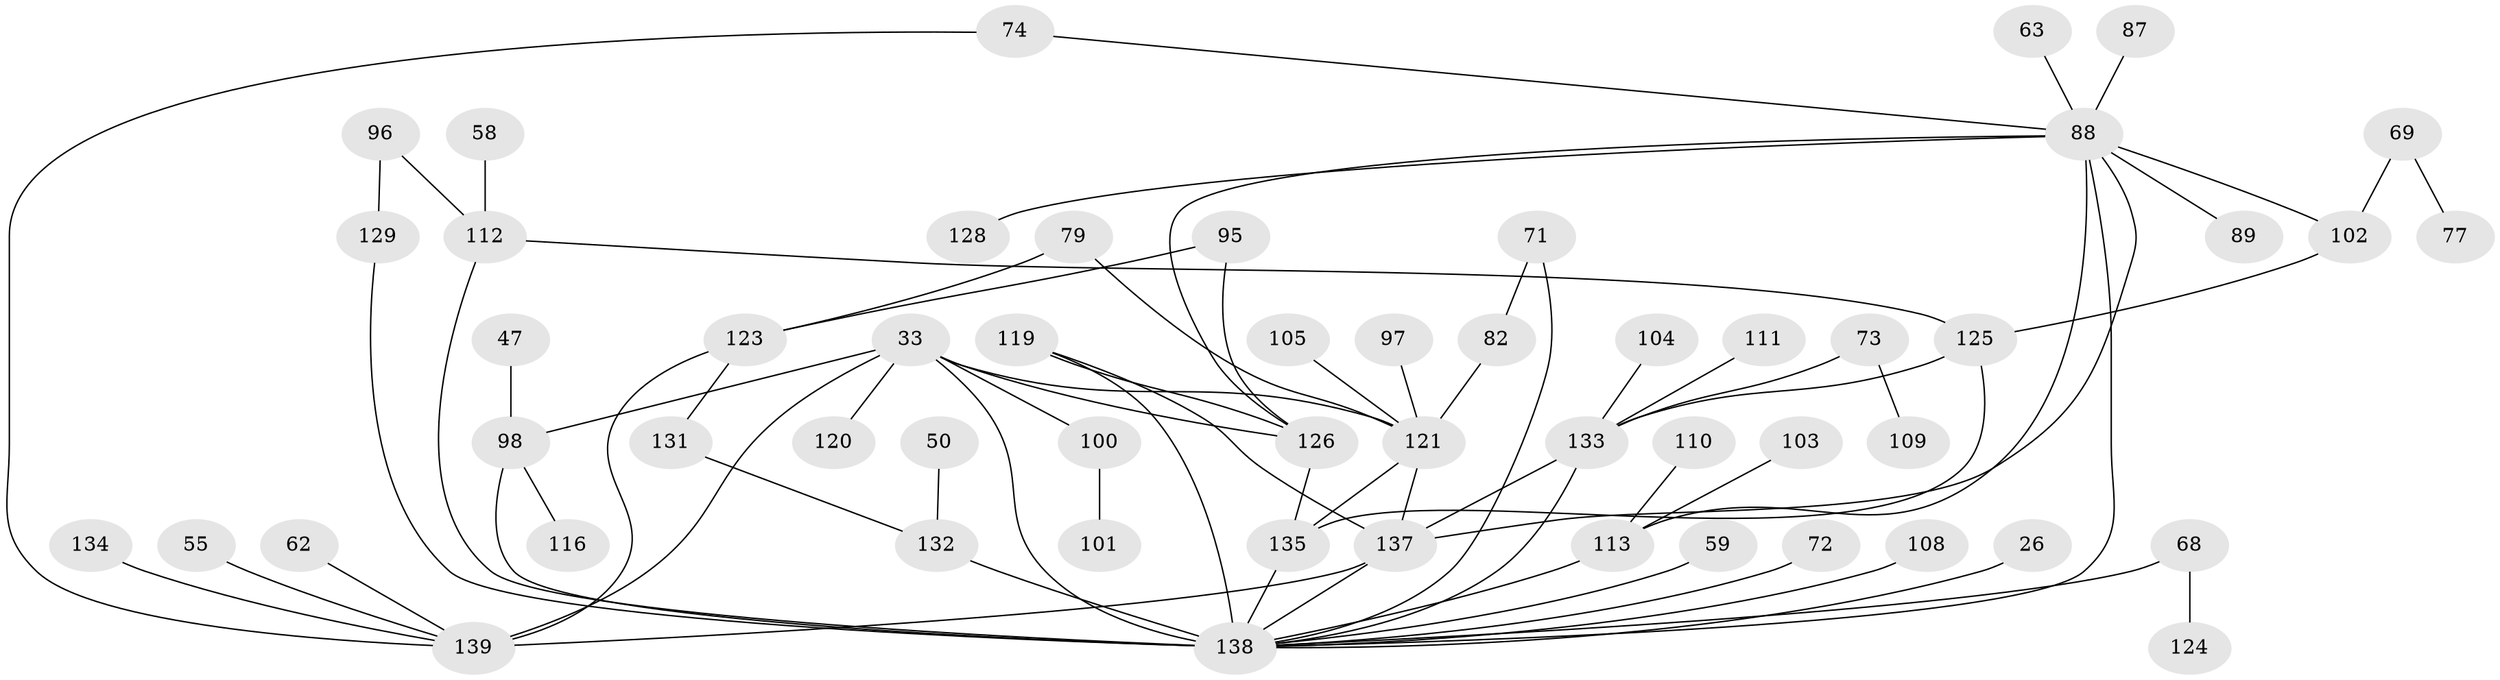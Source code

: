 // original degree distribution, {7: 0.02877697841726619, 6: 0.02158273381294964, 3: 0.2446043165467626, 5: 0.050359712230215826, 8: 0.007194244604316547, 4: 0.07913669064748201, 2: 0.31654676258992803, 1: 0.2517985611510791}
// Generated by graph-tools (version 1.1) at 2025/45/03/04/25 21:45:53]
// undirected, 55 vertices, 74 edges
graph export_dot {
graph [start="1"]
  node [color=gray90,style=filled];
  26;
  33 [super="+1+2+3"];
  47;
  50;
  55;
  58;
  59;
  62;
  63;
  68;
  69;
  71;
  72 [super="+42"];
  73;
  74;
  77;
  79;
  82;
  87;
  88 [super="+53+51+52"];
  89;
  95;
  96 [super="+70"];
  97 [super="+31"];
  98 [super="+46+94+24"];
  100 [super="+85"];
  101;
  102 [super="+49"];
  103;
  104;
  105;
  108;
  109;
  110;
  111;
  112 [super="+39"];
  113 [super="+60+66+61+93+80+64+65"];
  116;
  119 [super="+17"];
  120;
  121 [super="+22+41"];
  123 [super="+44"];
  124;
  125 [super="+34+38+76"];
  126 [super="+117"];
  128;
  129 [super="+57"];
  131;
  132 [super="+21"];
  133 [super="+90+92+56"];
  134;
  135 [super="+114"];
  137 [super="+27+122+127"];
  138 [super="+78+136"];
  139 [super="+35+118+115+67"];
  26 -- 138;
  33 -- 126 [weight=3];
  33 -- 120;
  33 -- 139 [weight=2];
  33 -- 121 [weight=2];
  33 -- 138 [weight=4];
  33 -- 98 [weight=4];
  33 -- 100;
  47 -- 98;
  50 -- 132;
  55 -- 139;
  58 -- 112;
  59 -- 138;
  62 -- 139;
  63 -- 88;
  68 -- 124;
  68 -- 138;
  69 -- 77;
  69 -- 102;
  71 -- 82;
  71 -- 138;
  72 -- 138;
  73 -- 109;
  73 -- 133;
  74 -- 88;
  74 -- 139;
  79 -- 121;
  79 -- 123;
  82 -- 121;
  87 -- 88;
  88 -- 128;
  88 -- 102 [weight=2];
  88 -- 126 [weight=2];
  88 -- 89;
  88 -- 138;
  88 -- 113;
  88 -- 137;
  95 -- 123;
  95 -- 126;
  96 -- 129;
  96 -- 112;
  97 -- 121;
  98 -- 138 [weight=2];
  98 -- 116;
  100 -- 101;
  102 -- 125;
  103 -- 113;
  104 -- 133;
  105 -- 121;
  108 -- 138;
  110 -- 113;
  111 -- 133 [weight=2];
  112 -- 125;
  112 -- 138;
  113 -- 138 [weight=3];
  119 -- 126;
  119 -- 137;
  119 -- 138 [weight=4];
  121 -- 135;
  121 -- 137;
  123 -- 131;
  123 -- 139;
  125 -- 133;
  125 -- 135;
  126 -- 135;
  129 -- 138;
  131 -- 132;
  132 -- 138 [weight=2];
  133 -- 137;
  133 -- 138 [weight=2];
  134 -- 139;
  135 -- 138;
  137 -- 139;
  137 -- 138;
}
